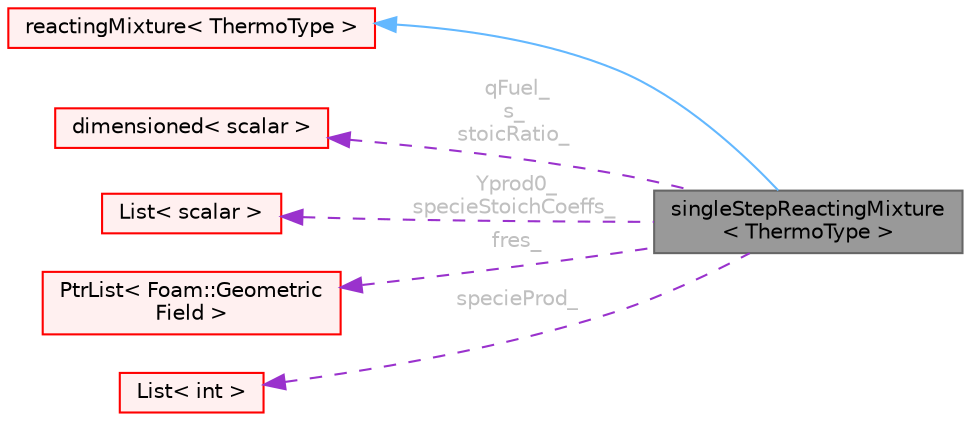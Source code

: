 digraph "singleStepReactingMixture&lt; ThermoType &gt;"
{
 // LATEX_PDF_SIZE
  bgcolor="transparent";
  edge [fontname=Helvetica,fontsize=10,labelfontname=Helvetica,labelfontsize=10];
  node [fontname=Helvetica,fontsize=10,shape=box,height=0.2,width=0.4];
  rankdir="LR";
  Node1 [id="Node000001",label="singleStepReactingMixture\l\< ThermoType \>",height=0.2,width=0.4,color="gray40", fillcolor="grey60", style="filled", fontcolor="black",tooltip="Single step reacting mixture."];
  Node2 -> Node1 [id="edge1_Node000001_Node000002",dir="back",color="steelblue1",style="solid",tooltip=" "];
  Node2 [id="Node000002",label="reactingMixture\< ThermoType \>",height=0.2,width=0.4,color="red", fillcolor="#FFF0F0", style="filled",URL="$classFoam_1_1reactingMixture.html",tooltip="Foam::reactingMixture."];
  Node23 -> Node1 [id="edge2_Node000001_Node000023",dir="back",color="darkorchid3",style="dashed",tooltip=" ",label=" qFuel_\ns_\nstoicRatio_",fontcolor="grey" ];
  Node23 [id="Node000023",label="dimensioned\< scalar \>",height=0.2,width=0.4,color="red", fillcolor="#FFF0F0", style="filled",URL="$classFoam_1_1dimensioned.html",tooltip=" "];
  Node25 -> Node1 [id="edge3_Node000001_Node000025",dir="back",color="darkorchid3",style="dashed",tooltip=" ",label=" Yprod0_\nspecieStoichCoeffs_",fontcolor="grey" ];
  Node25 [id="Node000025",label="List\< scalar \>",height=0.2,width=0.4,color="red", fillcolor="#FFF0F0", style="filled",URL="$classFoam_1_1List.html",tooltip=" "];
  Node17 -> Node1 [id="edge4_Node000001_Node000017",dir="back",color="darkorchid3",style="dashed",tooltip=" ",label=" fres_",fontcolor="grey" ];
  Node17 [id="Node000017",label="PtrList\< Foam::Geometric\lField \>",height=0.2,width=0.4,color="red", fillcolor="#FFF0F0", style="filled",URL="$classFoam_1_1PtrList.html",tooltip=" "];
  Node27 -> Node1 [id="edge5_Node000001_Node000027",dir="back",color="darkorchid3",style="dashed",tooltip=" ",label=" specieProd_",fontcolor="grey" ];
  Node27 [id="Node000027",label="List\< int \>",height=0.2,width=0.4,color="red", fillcolor="#FFF0F0", style="filled",URL="$classFoam_1_1List.html",tooltip=" "];
}
